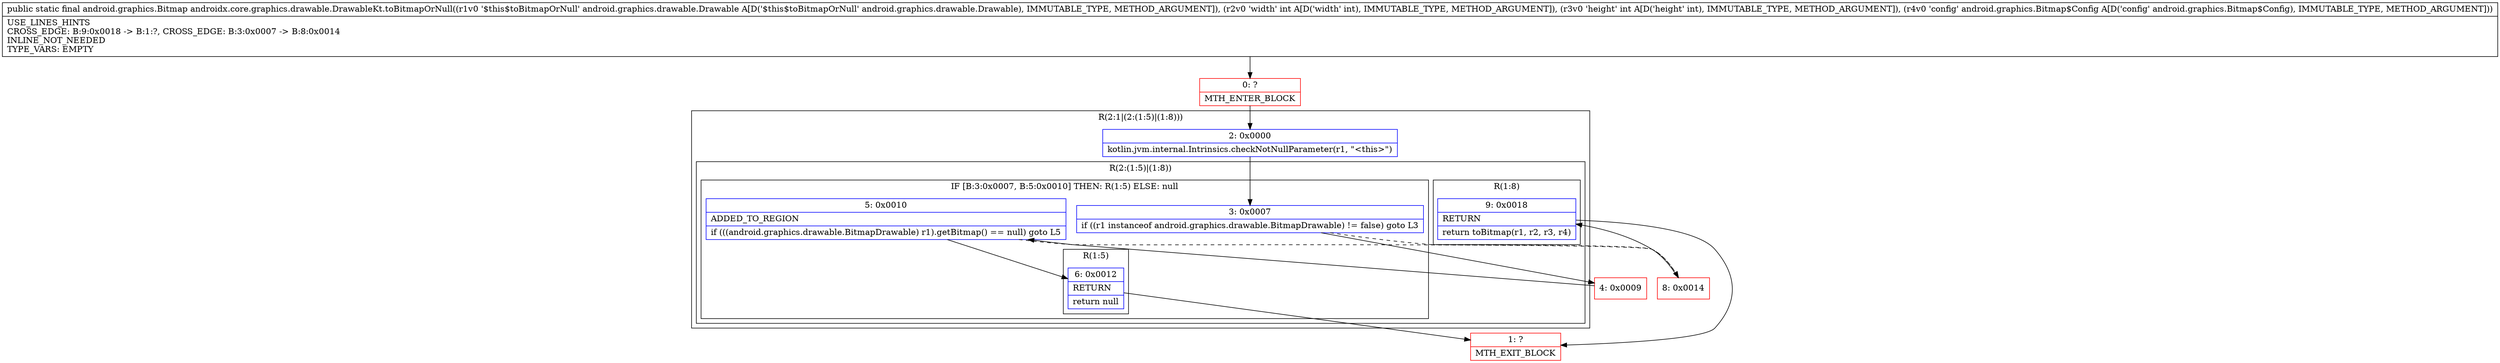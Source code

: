 digraph "CFG forandroidx.core.graphics.drawable.DrawableKt.toBitmapOrNull(Landroid\/graphics\/drawable\/Drawable;IILandroid\/graphics\/Bitmap$Config;)Landroid\/graphics\/Bitmap;" {
subgraph cluster_Region_945677756 {
label = "R(2:1|(2:(1:5)|(1:8)))";
node [shape=record,color=blue];
Node_2 [shape=record,label="{2\:\ 0x0000|kotlin.jvm.internal.Intrinsics.checkNotNullParameter(r1, \"\<this\>\")\l}"];
subgraph cluster_Region_1588071588 {
label = "R(2:(1:5)|(1:8))";
node [shape=record,color=blue];
subgraph cluster_IfRegion_1948442195 {
label = "IF [B:3:0x0007, B:5:0x0010] THEN: R(1:5) ELSE: null";
node [shape=record,color=blue];
Node_3 [shape=record,label="{3\:\ 0x0007|if ((r1 instanceof android.graphics.drawable.BitmapDrawable) != false) goto L3\l}"];
Node_5 [shape=record,label="{5\:\ 0x0010|ADDED_TO_REGION\l|if (((android.graphics.drawable.BitmapDrawable) r1).getBitmap() == null) goto L5\l}"];
subgraph cluster_Region_1521663745 {
label = "R(1:5)";
node [shape=record,color=blue];
Node_6 [shape=record,label="{6\:\ 0x0012|RETURN\l|return null\l}"];
}
}
subgraph cluster_Region_227918318 {
label = "R(1:8)";
node [shape=record,color=blue];
Node_9 [shape=record,label="{9\:\ 0x0018|RETURN\l|return toBitmap(r1, r2, r3, r4)\l}"];
}
}
}
Node_0 [shape=record,color=red,label="{0\:\ ?|MTH_ENTER_BLOCK\l}"];
Node_4 [shape=record,color=red,label="{4\:\ 0x0009}"];
Node_1 [shape=record,color=red,label="{1\:\ ?|MTH_EXIT_BLOCK\l}"];
Node_8 [shape=record,color=red,label="{8\:\ 0x0014}"];
MethodNode[shape=record,label="{public static final android.graphics.Bitmap androidx.core.graphics.drawable.DrawableKt.toBitmapOrNull((r1v0 '$this$toBitmapOrNull' android.graphics.drawable.Drawable A[D('$this$toBitmapOrNull' android.graphics.drawable.Drawable), IMMUTABLE_TYPE, METHOD_ARGUMENT]), (r2v0 'width' int A[D('width' int), IMMUTABLE_TYPE, METHOD_ARGUMENT]), (r3v0 'height' int A[D('height' int), IMMUTABLE_TYPE, METHOD_ARGUMENT]), (r4v0 'config' android.graphics.Bitmap$Config A[D('config' android.graphics.Bitmap$Config), IMMUTABLE_TYPE, METHOD_ARGUMENT]))  | USE_LINES_HINTS\lCROSS_EDGE: B:9:0x0018 \-\> B:1:?, CROSS_EDGE: B:3:0x0007 \-\> B:8:0x0014\lINLINE_NOT_NEEDED\lTYPE_VARS: EMPTY\l}"];
MethodNode -> Node_0;Node_2 -> Node_3;
Node_3 -> Node_4;
Node_3 -> Node_8[style=dashed];
Node_5 -> Node_6;
Node_5 -> Node_8[style=dashed];
Node_6 -> Node_1;
Node_9 -> Node_1;
Node_0 -> Node_2;
Node_4 -> Node_5;
Node_8 -> Node_9;
}

